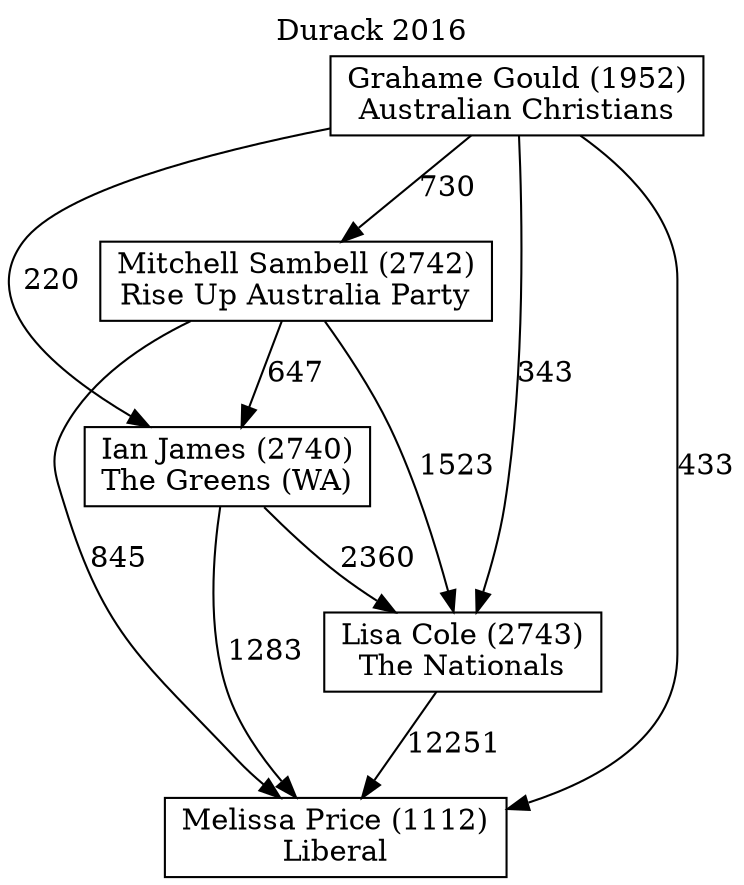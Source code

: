 // House preference flow
digraph "Melissa Price (1112)_Durack_2016" {
	graph [label="Durack 2016" labelloc=t mclimit=10]
	node [shape=box]
	"Melissa Price (1112)" [label="Melissa Price (1112)
Liberal"]
	"Lisa Cole (2743)" [label="Lisa Cole (2743)
The Nationals"]
	"Ian James (2740)" [label="Ian James (2740)
The Greens (WA)"]
	"Mitchell Sambell (2742)" [label="Mitchell Sambell (2742)
Rise Up Australia Party"]
	"Grahame Gould (1952)" [label="Grahame Gould (1952)
Australian Christians"]
	"Lisa Cole (2743)" -> "Melissa Price (1112)" [label=12251]
	"Ian James (2740)" -> "Lisa Cole (2743)" [label=2360]
	"Mitchell Sambell (2742)" -> "Ian James (2740)" [label=647]
	"Grahame Gould (1952)" -> "Mitchell Sambell (2742)" [label=730]
	"Ian James (2740)" -> "Melissa Price (1112)" [label=1283]
	"Mitchell Sambell (2742)" -> "Melissa Price (1112)" [label=845]
	"Grahame Gould (1952)" -> "Melissa Price (1112)" [label=433]
	"Grahame Gould (1952)" -> "Ian James (2740)" [label=220]
	"Mitchell Sambell (2742)" -> "Lisa Cole (2743)" [label=1523]
	"Grahame Gould (1952)" -> "Lisa Cole (2743)" [label=343]
}
